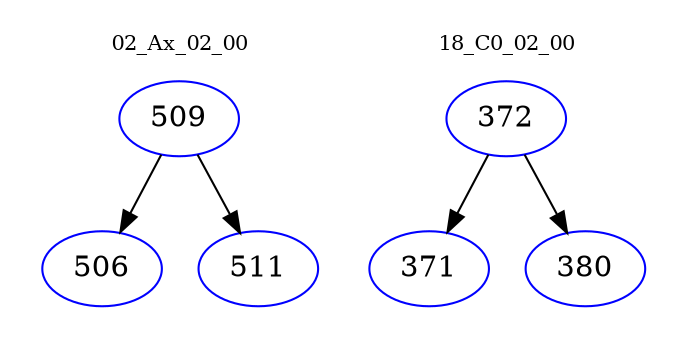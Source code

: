 digraph{
subgraph cluster_0 {
color = white
label = "02_Ax_02_00";
fontsize=10;
T0_509 [label="509", color="blue"]
T0_509 -> T0_506 [color="black"]
T0_506 [label="506", color="blue"]
T0_509 -> T0_511 [color="black"]
T0_511 [label="511", color="blue"]
}
subgraph cluster_1 {
color = white
label = "18_C0_02_00";
fontsize=10;
T1_372 [label="372", color="blue"]
T1_372 -> T1_371 [color="black"]
T1_371 [label="371", color="blue"]
T1_372 -> T1_380 [color="black"]
T1_380 [label="380", color="blue"]
}
}

